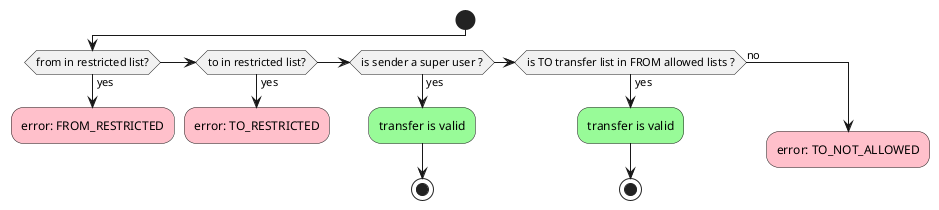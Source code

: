 @startuml
start
if (from in restricted list?) then (yes)
    #pink:error: FROM_RESTRICTED;
    kill
elseif (to in restricted list?) then (yes)
    #pink:error: TO_RESTRICTED;
    kill
elseif (is sender a super user ?) then (yes)
    #palegreen:transfer is valid;
    stop
elseif (is TO transfer list in FROM allowed lists ?) then (yes)
    #palegreen:transfer is valid;
    stop
else (no)
    #pink:error: TO_NOT_ALLOWED;
    kill
@enduml
